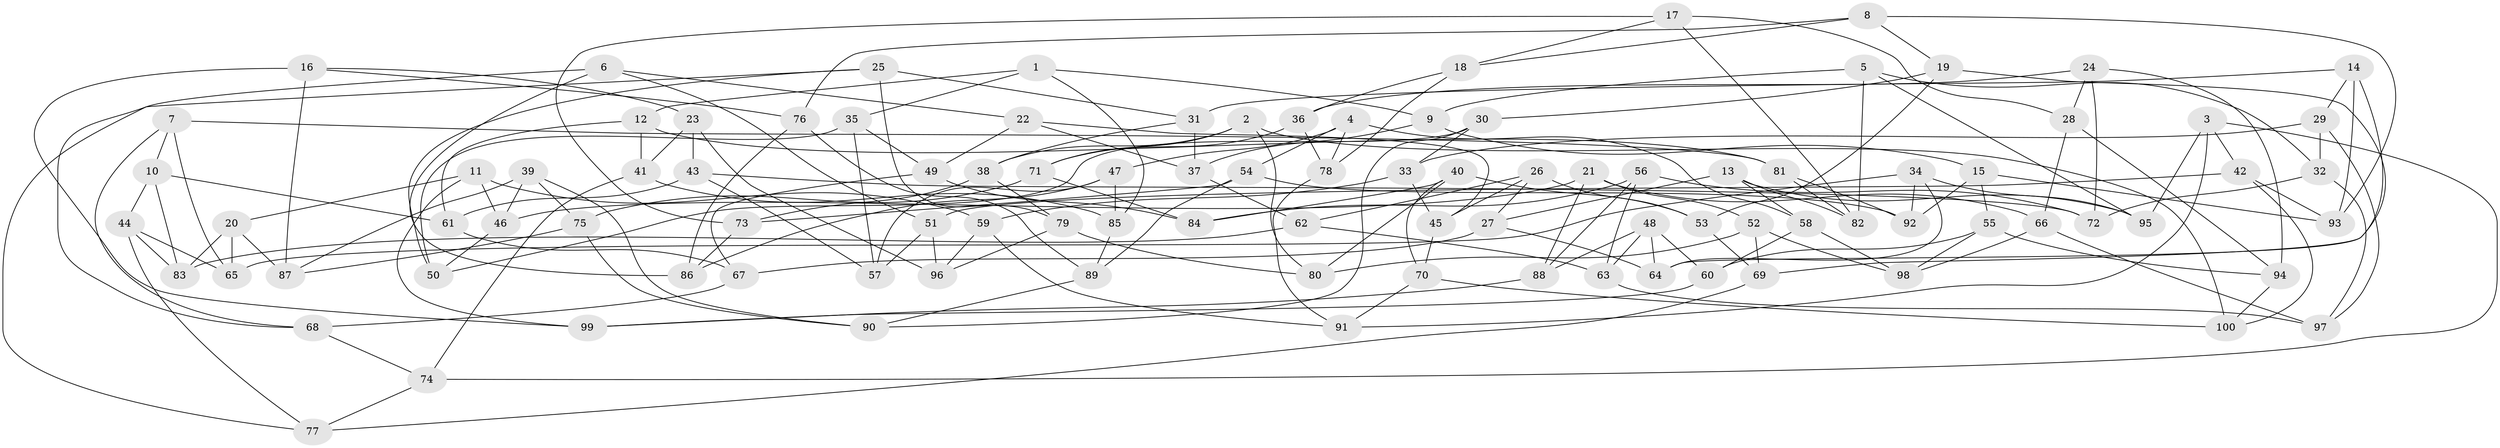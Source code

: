 // Generated by graph-tools (version 1.1) at 2025/39/02/21/25 10:39:01]
// undirected, 100 vertices, 200 edges
graph export_dot {
graph [start="1"]
  node [color=gray90,style=filled];
  1;
  2;
  3;
  4;
  5;
  6;
  7;
  8;
  9;
  10;
  11;
  12;
  13;
  14;
  15;
  16;
  17;
  18;
  19;
  20;
  21;
  22;
  23;
  24;
  25;
  26;
  27;
  28;
  29;
  30;
  31;
  32;
  33;
  34;
  35;
  36;
  37;
  38;
  39;
  40;
  41;
  42;
  43;
  44;
  45;
  46;
  47;
  48;
  49;
  50;
  51;
  52;
  53;
  54;
  55;
  56;
  57;
  58;
  59;
  60;
  61;
  62;
  63;
  64;
  65;
  66;
  67;
  68;
  69;
  70;
  71;
  72;
  73;
  74;
  75;
  76;
  77;
  78;
  79;
  80;
  81;
  82;
  83;
  84;
  85;
  86;
  87;
  88;
  89;
  90;
  91;
  92;
  93;
  94;
  95;
  96;
  97;
  98;
  99;
  100;
  1 -- 85;
  1 -- 9;
  1 -- 35;
  1 -- 12;
  2 -- 80;
  2 -- 71;
  2 -- 38;
  2 -- 100;
  3 -- 95;
  3 -- 91;
  3 -- 42;
  3 -- 74;
  4 -- 78;
  4 -- 54;
  4 -- 47;
  4 -- 58;
  5 -- 32;
  5 -- 9;
  5 -- 82;
  5 -- 95;
  6 -- 86;
  6 -- 51;
  6 -- 22;
  6 -- 68;
  7 -- 68;
  7 -- 10;
  7 -- 81;
  7 -- 65;
  8 -- 19;
  8 -- 18;
  8 -- 93;
  8 -- 76;
  9 -- 15;
  9 -- 37;
  10 -- 44;
  10 -- 83;
  10 -- 61;
  11 -- 46;
  11 -- 20;
  11 -- 59;
  11 -- 99;
  12 -- 41;
  12 -- 81;
  12 -- 61;
  13 -- 95;
  13 -- 27;
  13 -- 58;
  13 -- 82;
  14 -- 31;
  14 -- 64;
  14 -- 29;
  14 -- 93;
  15 -- 55;
  15 -- 92;
  15 -- 93;
  16 -- 99;
  16 -- 23;
  16 -- 76;
  16 -- 87;
  17 -- 82;
  17 -- 18;
  17 -- 73;
  17 -- 28;
  18 -- 36;
  18 -- 78;
  19 -- 53;
  19 -- 69;
  19 -- 30;
  20 -- 87;
  20 -- 83;
  20 -- 65;
  21 -- 88;
  21 -- 46;
  21 -- 66;
  21 -- 52;
  22 -- 37;
  22 -- 49;
  22 -- 45;
  23 -- 43;
  23 -- 96;
  23 -- 41;
  24 -- 94;
  24 -- 28;
  24 -- 36;
  24 -- 72;
  25 -- 31;
  25 -- 79;
  25 -- 77;
  25 -- 50;
  26 -- 53;
  26 -- 27;
  26 -- 45;
  26 -- 62;
  27 -- 67;
  27 -- 64;
  28 -- 94;
  28 -- 66;
  29 -- 33;
  29 -- 32;
  29 -- 97;
  30 -- 50;
  30 -- 33;
  30 -- 90;
  31 -- 38;
  31 -- 37;
  32 -- 72;
  32 -- 97;
  33 -- 59;
  33 -- 45;
  34 -- 92;
  34 -- 95;
  34 -- 64;
  34 -- 65;
  35 -- 49;
  35 -- 57;
  35 -- 50;
  36 -- 78;
  36 -- 71;
  37 -- 62;
  38 -- 73;
  38 -- 79;
  39 -- 75;
  39 -- 46;
  39 -- 90;
  39 -- 87;
  40 -- 84;
  40 -- 80;
  40 -- 70;
  40 -- 53;
  41 -- 74;
  41 -- 85;
  42 -- 93;
  42 -- 51;
  42 -- 100;
  43 -- 57;
  43 -- 72;
  43 -- 61;
  44 -- 77;
  44 -- 65;
  44 -- 83;
  45 -- 70;
  46 -- 50;
  47 -- 86;
  47 -- 57;
  47 -- 85;
  48 -- 60;
  48 -- 88;
  48 -- 64;
  48 -- 63;
  49 -- 67;
  49 -- 84;
  51 -- 57;
  51 -- 96;
  52 -- 69;
  52 -- 98;
  52 -- 80;
  53 -- 69;
  54 -- 92;
  54 -- 89;
  54 -- 73;
  55 -- 98;
  55 -- 94;
  55 -- 60;
  56 -- 84;
  56 -- 63;
  56 -- 72;
  56 -- 88;
  58 -- 98;
  58 -- 60;
  59 -- 91;
  59 -- 96;
  60 -- 99;
  61 -- 67;
  62 -- 83;
  62 -- 63;
  63 -- 97;
  66 -- 97;
  66 -- 98;
  67 -- 68;
  68 -- 74;
  69 -- 77;
  70 -- 100;
  70 -- 91;
  71 -- 84;
  71 -- 75;
  73 -- 86;
  74 -- 77;
  75 -- 87;
  75 -- 90;
  76 -- 86;
  76 -- 89;
  78 -- 91;
  79 -- 96;
  79 -- 80;
  81 -- 92;
  81 -- 82;
  85 -- 89;
  88 -- 99;
  89 -- 90;
  94 -- 100;
}

